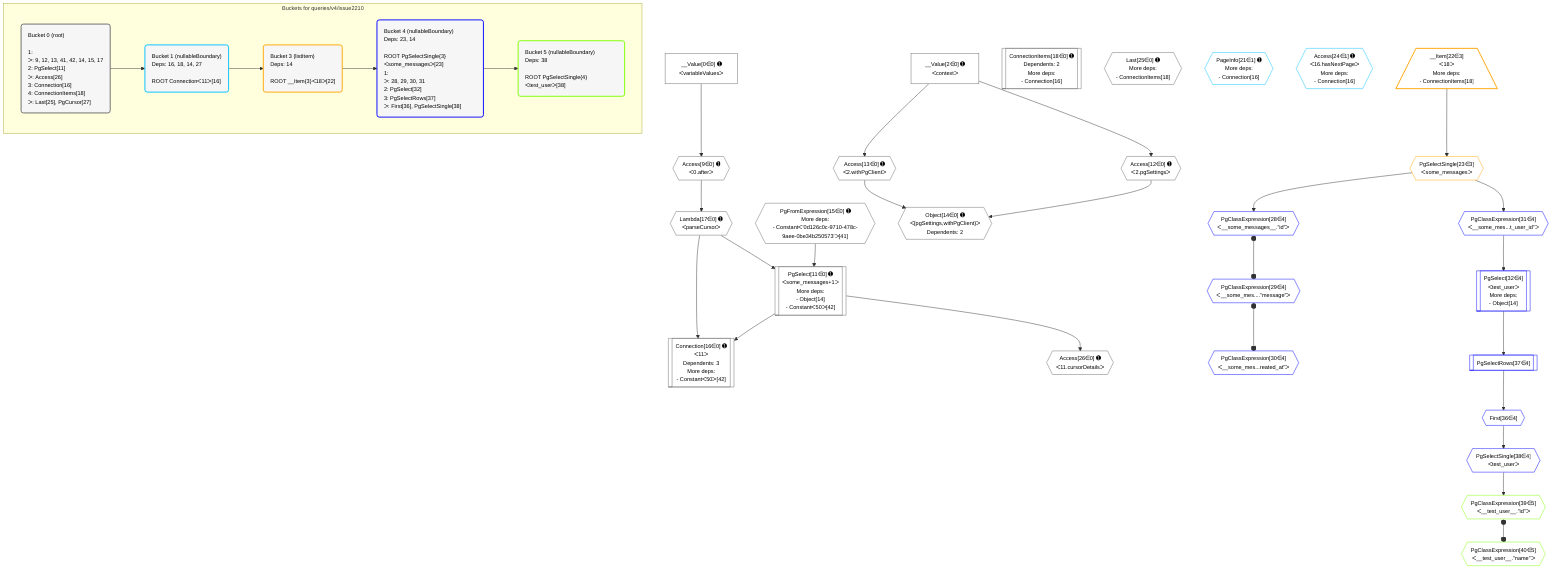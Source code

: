 %%{init: {'themeVariables': { 'fontSize': '12px'}}}%%
graph TD
    classDef path fill:#eee,stroke:#000,color:#000
    classDef plan fill:#fff,stroke-width:1px,color:#000
    classDef itemplan fill:#fff,stroke-width:2px,color:#000
    classDef unbatchedplan fill:#dff,stroke-width:1px,color:#000
    classDef sideeffectplan fill:#fcc,stroke-width:2px,color:#000
    classDef bucket fill:#f6f6f6,color:#000,stroke-width:2px,text-align:left

    subgraph "Buckets for queries/v4/issue2210"
    Bucket0("Bucket 0 (root)<br /><br />1: <br />ᐳ: 9, 12, 13, 41, 42, 14, 15, 17<br />2: PgSelect[11]<br />ᐳ: Access[26]<br />3: Connection[16]<br />4: ConnectionItems[18]<br />ᐳ: Last[25], PgCursor[27]"):::bucket
    Bucket1("Bucket 1 (nullableBoundary)<br />Deps: 16, 18, 14, 27<br /><br />ROOT Connectionᐸ11ᐳ[16]"):::bucket
    Bucket3("Bucket 3 (listItem)<br />Deps: 14<br /><br />ROOT __Item{3}ᐸ18ᐳ[22]"):::bucket
    Bucket4("Bucket 4 (nullableBoundary)<br />Deps: 23, 14<br /><br />ROOT PgSelectSingle{3}ᐸsome_messagesᐳ[23]<br />1: <br />ᐳ: 28, 29, 30, 31<br />2: PgSelect[32]<br />3: PgSelectRows[37]<br />ᐳ: First[36], PgSelectSingle[38]"):::bucket
    Bucket5("Bucket 5 (nullableBoundary)<br />Deps: 38<br /><br />ROOT PgSelectSingle{4}ᐸtest_userᐳ[38]"):::bucket
    end
    Bucket0 --> Bucket1
    Bucket1 --> Bucket3
    Bucket3 --> Bucket4
    Bucket4 --> Bucket5

    %% plan dependencies
    PgSelect11[["PgSelect[11∈0] ➊<br />ᐸsome_messages+1ᐳ<br />More deps:<br />- Object[14]<br />- Constantᐸ50ᐳ[42]"]]:::plan
    PgFromExpression15{{"PgFromExpression[15∈0] ➊<br />More deps:<br />- Constantᐸ'0d126c0c-9710-478c-9aee-0be34b250573'ᐳ[41]"}}:::plan
    Lambda17{{"Lambda[17∈0] ➊<br />ᐸparseCursorᐳ"}}:::plan
    PgFromExpression15 & Lambda17 --> PgSelect11
    Connection16[["Connection[16∈0] ➊<br />ᐸ11ᐳ<br />Dependents: 3<br />More deps:<br />- Constantᐸ50ᐳ[42]"]]:::plan
    PgSelect11 & Lambda17 --> Connection16
    Object14{{"Object[14∈0] ➊<br />ᐸ{pgSettings,withPgClient}ᐳ<br />Dependents: 2"}}:::plan
    Access12{{"Access[12∈0] ➊<br />ᐸ2.pgSettingsᐳ"}}:::plan
    Access13{{"Access[13∈0] ➊<br />ᐸ2.withPgClientᐳ"}}:::plan
    Access12 & Access13 --> Object14
    Access9{{"Access[9∈0] ➊<br />ᐸ0.afterᐳ"}}:::plan
    __Value0["__Value[0∈0] ➊<br />ᐸvariableValuesᐳ"]:::plan
    __Value0 --> Access9
    __Value2["__Value[2∈0] ➊<br />ᐸcontextᐳ"]:::plan
    __Value2 --> Access12
    __Value2 --> Access13
    Access9 --> Lambda17
    ConnectionItems18[["ConnectionItems[18∈0] ➊<br />Dependents: 2<br />More deps:<br />- Connection[16]"]]:::plan
    Last25{{"Last[25∈0] ➊<br />More deps:<br />- ConnectionItems[18]"}}:::plan
    Access26{{"Access[26∈0] ➊<br />ᐸ11.cursorDetailsᐳ"}}:::plan
    PgSelect11 --> Access26
    PageInfo21{{"PageInfo[21∈1] ➊<br />More deps:<br />- Connection[16]"}}:::plan
    Access24{{"Access[24∈1] ➊<br />ᐸ16.hasNextPageᐳ<br />More deps:<br />- Connection[16]"}}:::plan
    __Item22[/"__Item[22∈3]<br />ᐸ18ᐳ<br />More deps:<br />- ConnectionItems[18]"\]:::itemplan
    PgSelectSingle23{{"PgSelectSingle[23∈3]<br />ᐸsome_messagesᐳ"}}:::plan
    __Item22 --> PgSelectSingle23
    PgSelect32[["PgSelect[32∈4]<br />ᐸtest_userᐳ<br />More deps:<br />- Object[14]"]]:::plan
    PgClassExpression31{{"PgClassExpression[31∈4]<br />ᐸ__some_mes...t_user_id”ᐳ"}}:::plan
    PgClassExpression31 --> PgSelect32
    PgClassExpression28{{"PgClassExpression[28∈4]<br />ᐸ__some_messages__.”id”ᐳ"}}:::plan
    PgSelectSingle23 --> PgClassExpression28
    PgClassExpression29{{"PgClassExpression[29∈4]<br />ᐸ__some_mes....”message”ᐳ"}}:::plan
    PgClassExpression28 o--o PgClassExpression29
    PgClassExpression30{{"PgClassExpression[30∈4]<br />ᐸ__some_mes...reated_at”ᐳ"}}:::plan
    PgClassExpression29 o--o PgClassExpression30
    PgSelectSingle23 --> PgClassExpression31
    First36{{"First[36∈4]"}}:::plan
    PgSelectRows37[["PgSelectRows[37∈4]"]]:::plan
    PgSelectRows37 --> First36
    PgSelect32 --> PgSelectRows37
    PgSelectSingle38{{"PgSelectSingle[38∈4]<br />ᐸtest_userᐳ"}}:::plan
    First36 --> PgSelectSingle38
    PgClassExpression39{{"PgClassExpression[39∈5]<br />ᐸ__test_user__.”id”ᐳ"}}:::plan
    PgSelectSingle38 --> PgClassExpression39
    PgClassExpression40{{"PgClassExpression[40∈5]<br />ᐸ__test_user__.”name”ᐳ"}}:::plan
    PgClassExpression39 o--o PgClassExpression40

    %% define steps
    classDef bucket0 stroke:#696969
    class Bucket0,__Value0,__Value2,Access9,PgSelect11,Access12,Access13,Object14,PgFromExpression15,Connection16,Lambda17,ConnectionItems18,Last25,Access26 bucket0
    classDef bucket1 stroke:#00bfff
    class Bucket1,PageInfo21,Access24 bucket1
    classDef bucket3 stroke:#ffa500
    class Bucket3,__Item22,PgSelectSingle23 bucket3
    classDef bucket4 stroke:#0000ff
    class Bucket4,PgClassExpression28,PgClassExpression29,PgClassExpression30,PgClassExpression31,PgSelect32,First36,PgSelectRows37,PgSelectSingle38 bucket4
    classDef bucket5 stroke:#7fff00
    class Bucket5,PgClassExpression39,PgClassExpression40 bucket5